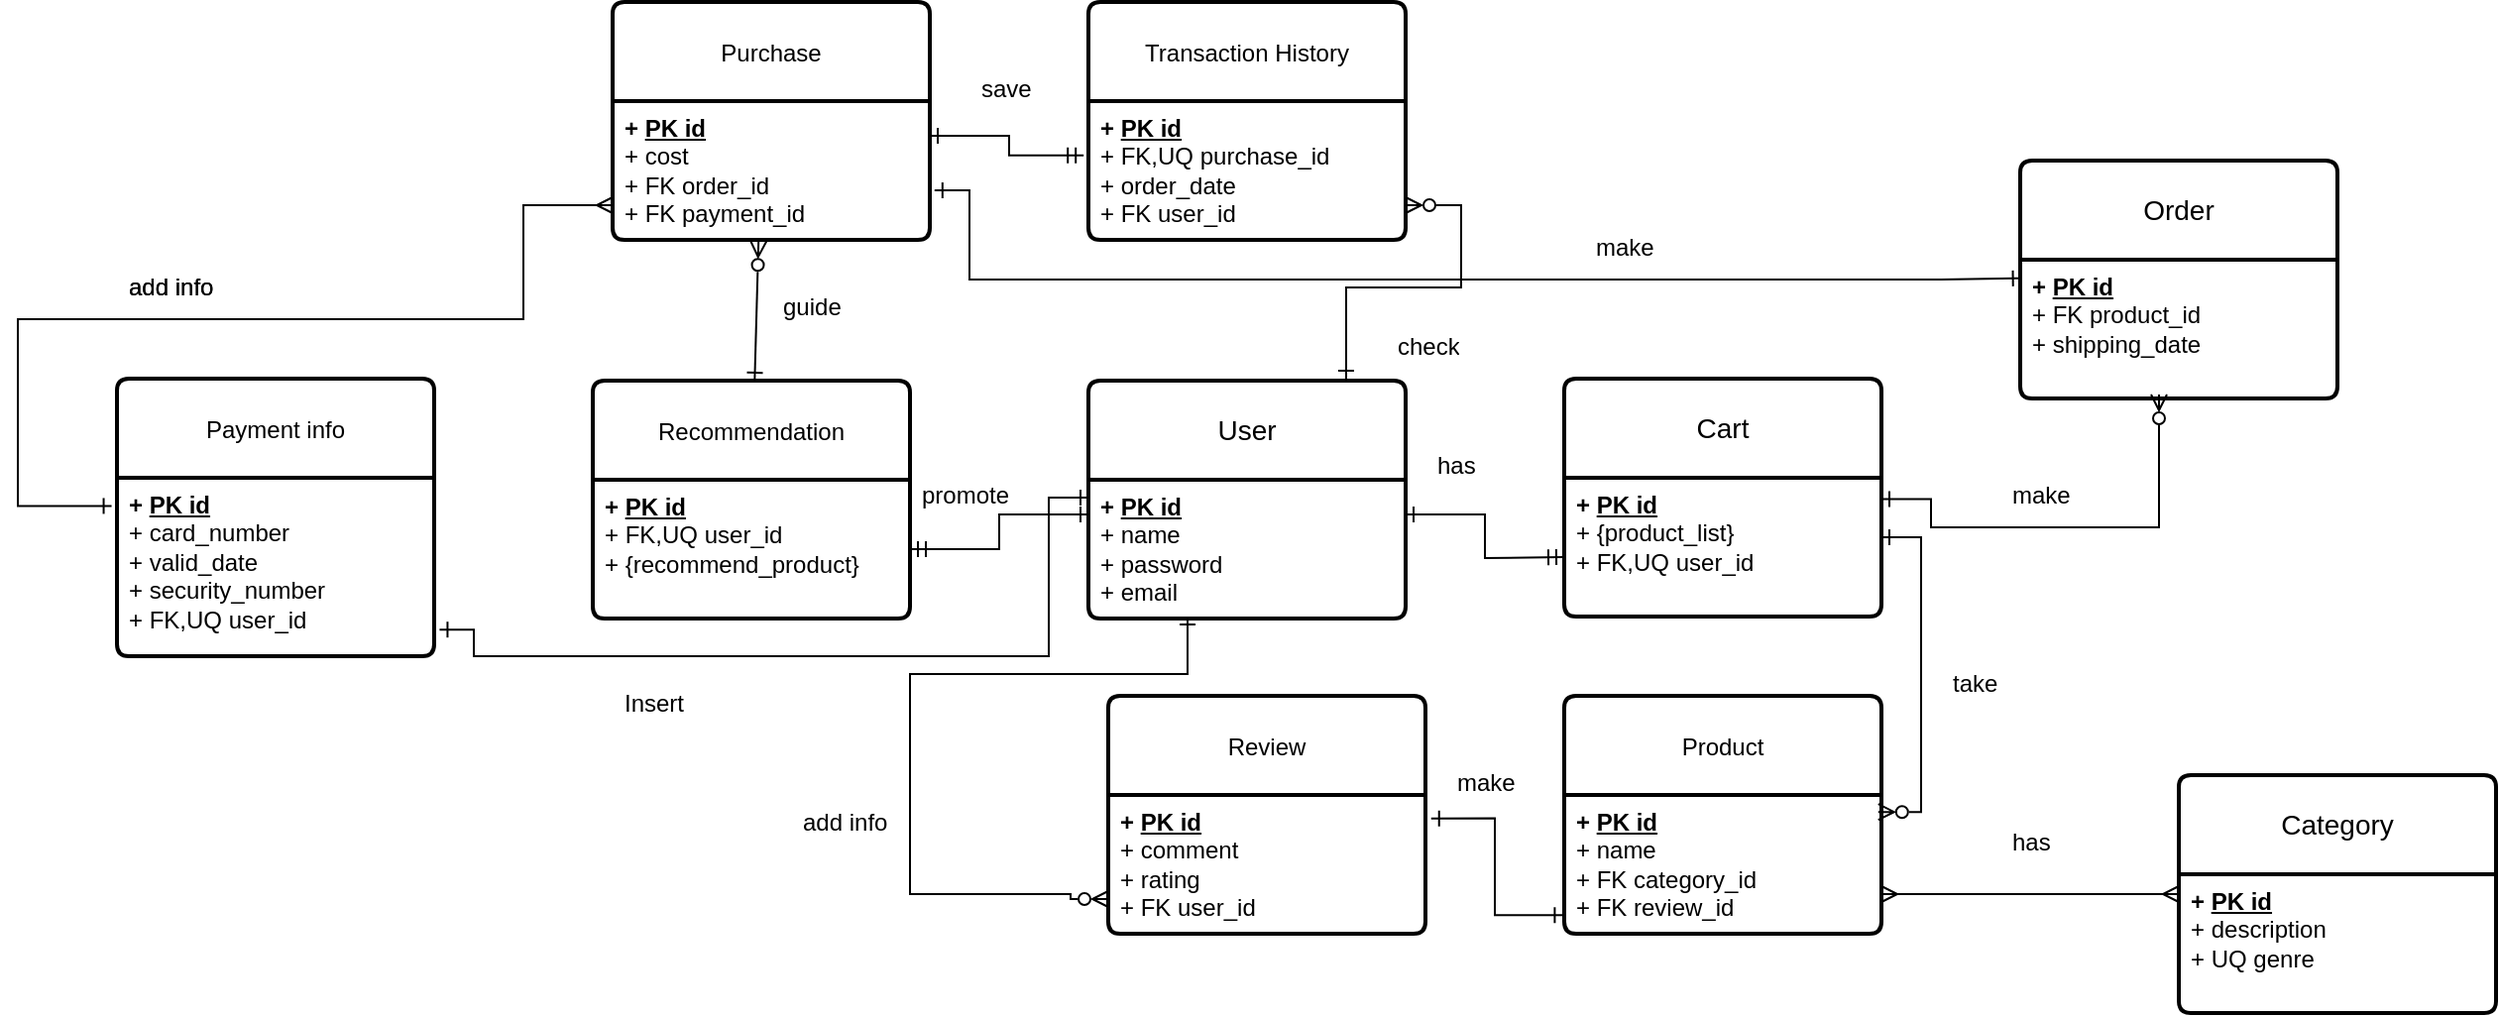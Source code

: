 <mxfile version="25.0.1">
  <diagram name="Page-1" id="g26OKvRavhr8cWzZ3qx9">
    <mxGraphModel grid="1" page="1" gridSize="10" guides="1" tooltips="1" connect="1" arrows="1" fold="1" pageScale="1" pageWidth="850" pageHeight="1100" math="0" shadow="0">
      <root>
        <mxCell id="0" />
        <mxCell id="1" parent="0" />
        <mxCell id="-FXv5omy3MzeQEBANu6x-1" value="User" style="swimlane;childLayout=stackLayout;horizontal=1;startSize=50;horizontalStack=0;rounded=1;fontSize=14;fontStyle=0;strokeWidth=2;resizeParent=0;resizeLast=1;shadow=0;dashed=0;align=center;arcSize=4;whiteSpace=wrap;html=1;" vertex="1" parent="1">
          <mxGeometry x="360" y="181" width="160" height="120" as="geometry">
            <mxRectangle x="360" y="180" width="70" height="50" as="alternateBounds" />
          </mxGeometry>
        </mxCell>
        <mxCell id="-FXv5omy3MzeQEBANu6x-2" value="&lt;b&gt;+&amp;nbsp;&lt;/b&gt;&lt;b&gt;&lt;u&gt;PK id&lt;/u&gt;&lt;/b&gt;&lt;div&gt;+ name&lt;/div&gt;&lt;div&gt;+ password&lt;/div&gt;&lt;div&gt;+ email&lt;/div&gt;" style="align=left;strokeColor=none;fillColor=none;spacingLeft=4;fontSize=12;verticalAlign=top;resizable=0;rotatable=0;part=1;html=1;" vertex="1" parent="-FXv5omy3MzeQEBANu6x-1">
          <mxGeometry y="50" width="160" height="70" as="geometry" />
        </mxCell>
        <mxCell id="-FXv5omy3MzeQEBANu6x-3" value="Category" style="swimlane;childLayout=stackLayout;horizontal=1;startSize=50;horizontalStack=0;rounded=1;fontSize=14;fontStyle=0;strokeWidth=2;resizeParent=0;resizeLast=1;shadow=0;dashed=0;align=center;arcSize=4;whiteSpace=wrap;html=1;" vertex="1" parent="1">
          <mxGeometry x="910" y="380" width="160" height="120" as="geometry" />
        </mxCell>
        <mxCell id="-FXv5omy3MzeQEBANu6x-4" value="&lt;span style=&quot;background-color: initial;&quot;&gt;&lt;b&gt;+&amp;nbsp;&lt;/b&gt;&lt;/span&gt;&lt;b&gt;&lt;u&gt;PK id&lt;/u&gt;&lt;/b&gt;&lt;div&gt;+ description&lt;br&gt;&lt;span style=&quot;background-color: initial;&quot;&gt;+ UQ genre&lt;/span&gt;&lt;/div&gt;" style="align=left;strokeColor=none;fillColor=none;spacingLeft=4;fontSize=12;verticalAlign=top;resizable=0;rotatable=0;part=1;html=1;" vertex="1" parent="-FXv5omy3MzeQEBANu6x-3">
          <mxGeometry y="50" width="160" height="70" as="geometry" />
        </mxCell>
        <mxCell id="-FXv5omy3MzeQEBANu6x-5" value="&lt;span style=&quot;font-size: 12px;&quot;&gt;Product&lt;/span&gt;" style="swimlane;childLayout=stackLayout;horizontal=1;startSize=50;horizontalStack=0;rounded=1;fontSize=14;fontStyle=0;strokeWidth=2;resizeParent=0;resizeLast=1;shadow=0;dashed=0;align=center;arcSize=4;whiteSpace=wrap;html=1;" vertex="1" parent="1">
          <mxGeometry x="600" y="340" width="160" height="120" as="geometry" />
        </mxCell>
        <mxCell id="-FXv5omy3MzeQEBANu6x-6" value="&lt;span style=&quot;background-color: initial;&quot;&gt;&lt;b&gt;+&amp;nbsp;&lt;/b&gt;&lt;/span&gt;&lt;b&gt;&lt;u&gt;PK id&lt;/u&gt;&lt;/b&gt;&lt;br&gt;&lt;span style=&quot;background-color: initial;&quot;&gt;+ name&lt;/span&gt;&lt;br&gt;&lt;span style=&quot;background-color: initial;&quot;&gt;+ FK category_id&lt;/span&gt;&lt;br&gt;&lt;span style=&quot;background-color: initial;&quot;&gt;+ FK review_id&lt;/span&gt;" style="align=left;strokeColor=none;fillColor=none;spacingLeft=4;fontSize=12;verticalAlign=top;resizable=0;rotatable=0;part=1;html=1;" vertex="1" parent="-FXv5omy3MzeQEBANu6x-5">
          <mxGeometry y="50" width="160" height="70" as="geometry" />
        </mxCell>
        <mxCell id="-FXv5omy3MzeQEBANu6x-7" value="&lt;span style=&quot;font-size: 12px;&quot;&gt;Review&lt;/span&gt;" style="swimlane;childLayout=stackLayout;horizontal=1;startSize=50;horizontalStack=0;rounded=1;fontSize=14;fontStyle=0;strokeWidth=2;resizeParent=0;resizeLast=1;shadow=0;dashed=0;align=center;arcSize=4;whiteSpace=wrap;html=1;" vertex="1" parent="1">
          <mxGeometry x="370" y="340" width="160" height="120" as="geometry" />
        </mxCell>
        <mxCell id="-FXv5omy3MzeQEBANu6x-8" value="&lt;span style=&quot;background-color: initial;&quot;&gt;&lt;b&gt;+&amp;nbsp;&lt;/b&gt;&lt;/span&gt;&lt;b&gt;&lt;u&gt;PK id&lt;/u&gt;&lt;/b&gt;&lt;br&gt;&lt;span style=&quot;background-color: initial;&quot;&gt;+ comment&lt;/span&gt;&lt;br&gt;&lt;span style=&quot;background-color: initial;&quot;&gt;+ rating&lt;/span&gt;&lt;br&gt;&lt;span style=&quot;background-color: initial;&quot;&gt;+ FK user_id&lt;/span&gt;" style="align=left;strokeColor=none;fillColor=none;spacingLeft=4;fontSize=12;verticalAlign=top;resizable=0;rotatable=0;part=1;html=1;" vertex="1" parent="-FXv5omy3MzeQEBANu6x-7">
          <mxGeometry y="50" width="160" height="70" as="geometry" />
        </mxCell>
        <mxCell id="-FXv5omy3MzeQEBANu6x-9" value="&lt;span style=&quot;font-size: 12px;&quot;&gt;Payment info&lt;/span&gt;" style="swimlane;childLayout=stackLayout;horizontal=1;startSize=50;horizontalStack=0;rounded=1;fontSize=14;fontStyle=0;strokeWidth=2;resizeParent=0;resizeLast=1;shadow=0;dashed=0;align=center;arcSize=4;whiteSpace=wrap;html=1;" vertex="1" parent="1">
          <mxGeometry x="-130" y="180" width="160" height="140" as="geometry" />
        </mxCell>
        <mxCell id="-FXv5omy3MzeQEBANu6x-10" value="&lt;span style=&quot;background-color: initial;&quot;&gt;&lt;b&gt;+&amp;nbsp;&lt;/b&gt;&lt;/span&gt;&lt;b&gt;&lt;u&gt;PK id&lt;/u&gt;&lt;/b&gt;&lt;br&gt;&lt;span style=&quot;background-color: initial;&quot;&gt;+ card_number&lt;/span&gt;&lt;br&gt;&lt;span style=&quot;background-color: initial;&quot;&gt;+ valid_date&lt;/span&gt;&lt;br&gt;&lt;span style=&quot;background-color: initial;&quot;&gt;+ security_number&lt;/span&gt;&lt;br&gt;&lt;span style=&quot;background-color: initial;&quot;&gt;+ FK,UQ user_id&lt;/span&gt;" style="align=left;strokeColor=none;fillColor=none;spacingLeft=4;fontSize=12;verticalAlign=top;resizable=0;rotatable=0;part=1;html=1;" vertex="1" parent="-FXv5omy3MzeQEBANu6x-9">
          <mxGeometry y="50" width="160" height="90" as="geometry" />
        </mxCell>
        <mxCell id="-FXv5omy3MzeQEBANu6x-11" value="&lt;span style=&quot;font-size: 12px;&quot;&gt;R&lt;/span&gt;&lt;span style=&quot;font-size: 12px; background-color: initial;&quot;&gt;ecommendation&lt;/span&gt;" style="swimlane;childLayout=stackLayout;horizontal=1;startSize=50;horizontalStack=0;rounded=1;fontSize=14;fontStyle=0;strokeWidth=2;resizeParent=0;resizeLast=1;shadow=0;dashed=0;align=center;arcSize=4;whiteSpace=wrap;html=1;" vertex="1" parent="1">
          <mxGeometry x="110" y="181" width="160" height="120" as="geometry" />
        </mxCell>
        <mxCell id="-FXv5omy3MzeQEBANu6x-12" value="&lt;span style=&quot;background-color: initial;&quot;&gt;&lt;b&gt;+&amp;nbsp;&lt;/b&gt;&lt;/span&gt;&lt;b&gt;&lt;u&gt;PK id&lt;/u&gt;&lt;/b&gt;&lt;br&gt;&lt;span style=&quot;background-color: initial;&quot;&gt;+ FK,UQ user_id&lt;/span&gt;&lt;br&gt;&lt;span style=&quot;background-color: initial;&quot;&gt;+ {recommend_product}&lt;/span&gt;" style="align=left;strokeColor=none;fillColor=none;spacingLeft=4;fontSize=12;verticalAlign=top;resizable=0;rotatable=0;part=1;html=1;" vertex="1" parent="-FXv5omy3MzeQEBANu6x-11">
          <mxGeometry y="50" width="160" height="70" as="geometry" />
        </mxCell>
        <mxCell id="-FXv5omy3MzeQEBANu6x-13" value="&lt;span style=&quot;font-size: 12px;&quot;&gt;Purchase&lt;/span&gt;" style="swimlane;childLayout=stackLayout;horizontal=1;startSize=50;horizontalStack=0;rounded=1;fontSize=14;fontStyle=0;strokeWidth=2;resizeParent=0;resizeLast=1;shadow=0;dashed=0;align=center;arcSize=4;whiteSpace=wrap;html=1;" vertex="1" parent="1">
          <mxGeometry x="120" y="-10" width="160" height="120" as="geometry" />
        </mxCell>
        <mxCell id="-FXv5omy3MzeQEBANu6x-14" value="&lt;span style=&quot;background-color: initial;&quot;&gt;&lt;b&gt;+&amp;nbsp;&lt;/b&gt;&lt;/span&gt;&lt;b&gt;&lt;u&gt;PK id&lt;/u&gt;&lt;/b&gt;&lt;br&gt;&lt;span style=&quot;background-color: initial;&quot;&gt;+ cost&lt;/span&gt;&lt;br&gt;&lt;span style=&quot;background-color: initial;&quot;&gt;+ FK order_id&lt;/span&gt;&lt;br&gt;&lt;span style=&quot;background-color: initial;&quot;&gt;+ FK payment_id&lt;/span&gt;" style="align=left;strokeColor=none;fillColor=none;spacingLeft=4;fontSize=12;verticalAlign=top;resizable=0;rotatable=0;part=1;html=1;" vertex="1" parent="-FXv5omy3MzeQEBANu6x-13">
          <mxGeometry y="50" width="160" height="70" as="geometry" />
        </mxCell>
        <mxCell id="-FXv5omy3MzeQEBANu6x-15" value="&lt;span style=&quot;font-size: 12px;&quot;&gt;Transaction History&lt;/span&gt;" style="swimlane;childLayout=stackLayout;horizontal=1;startSize=50;horizontalStack=0;rounded=1;fontSize=14;fontStyle=0;strokeWidth=2;resizeParent=0;resizeLast=1;shadow=0;dashed=0;align=center;arcSize=4;whiteSpace=wrap;html=1;" vertex="1" parent="1">
          <mxGeometry x="360" y="-10" width="160" height="120" as="geometry" />
        </mxCell>
        <mxCell id="-FXv5omy3MzeQEBANu6x-16" value="&lt;span style=&quot;background-color: initial;&quot;&gt;&lt;b&gt;+ &lt;u&gt;PK id&lt;/u&gt;&lt;/b&gt;&lt;/span&gt;&lt;br&gt;&lt;span style=&quot;background-color: initial;&quot;&gt;+ FK,UQ purchase_id&lt;/span&gt;&lt;br&gt;&lt;span style=&quot;background-color: initial;&quot;&gt;+ order_date&lt;/span&gt;&lt;br&gt;&lt;span style=&quot;background-color: initial;&quot;&gt;+ FK user_id&lt;/span&gt;" style="align=left;strokeColor=none;fillColor=none;spacingLeft=4;fontSize=12;verticalAlign=top;resizable=0;rotatable=0;part=1;html=1;" vertex="1" parent="-FXv5omy3MzeQEBANu6x-15">
          <mxGeometry y="50" width="160" height="70" as="geometry" />
        </mxCell>
        <mxCell id="-FXv5omy3MzeQEBANu6x-17" value="Order" style="swimlane;childLayout=stackLayout;horizontal=1;startSize=50;horizontalStack=0;rounded=1;fontSize=14;fontStyle=0;strokeWidth=2;resizeParent=0;resizeLast=1;shadow=0;dashed=0;align=center;arcSize=4;whiteSpace=wrap;html=1;" vertex="1" parent="1">
          <mxGeometry x="830" y="70" width="160" height="120" as="geometry" />
        </mxCell>
        <mxCell id="-FXv5omy3MzeQEBANu6x-18" value="&lt;span style=&quot;background-color: initial;&quot;&gt;&lt;b&gt;+&amp;nbsp;&lt;/b&gt;&lt;/span&gt;&lt;b&gt;&lt;u&gt;PK id&lt;/u&gt;&lt;/b&gt;&lt;br&gt;&lt;span style=&quot;background-color: initial;&quot;&gt;+ FK product_id&lt;/span&gt;&lt;br&gt;&lt;span style=&quot;background-color: initial;&quot;&gt;+ shipping_date&lt;/span&gt;" style="align=left;strokeColor=none;fillColor=none;spacingLeft=4;fontSize=12;verticalAlign=top;resizable=0;rotatable=0;part=1;html=1;" vertex="1" parent="-FXv5omy3MzeQEBANu6x-17">
          <mxGeometry y="50" width="160" height="70" as="geometry" />
        </mxCell>
        <mxCell id="-FXv5omy3MzeQEBANu6x-19" value="Cart" style="swimlane;childLayout=stackLayout;horizontal=1;startSize=50;horizontalStack=0;rounded=1;fontSize=14;fontStyle=0;strokeWidth=2;resizeParent=0;resizeLast=1;shadow=0;dashed=0;align=center;arcSize=4;whiteSpace=wrap;html=1;" vertex="1" parent="1">
          <mxGeometry x="600" y="180" width="160" height="120" as="geometry" />
        </mxCell>
        <mxCell id="-FXv5omy3MzeQEBANu6x-20" value="&lt;span style=&quot;background-color: initial;&quot;&gt;&lt;b&gt;+&amp;nbsp;&lt;/b&gt;&lt;/span&gt;&lt;b&gt;&lt;u&gt;PK id&lt;/u&gt;&lt;/b&gt;&lt;br&gt;&lt;span style=&quot;background-color: initial;&quot;&gt;+ {product_list}&lt;/span&gt;&lt;br&gt;&lt;span style=&quot;background-color: initial;&quot;&gt;+ FK,UQ user_id&lt;/span&gt;" style="align=left;strokeColor=none;fillColor=none;spacingLeft=4;fontSize=12;verticalAlign=top;resizable=0;rotatable=0;part=1;html=1;" vertex="1" parent="-FXv5omy3MzeQEBANu6x-19">
          <mxGeometry y="50" width="160" height="70" as="geometry" />
        </mxCell>
        <mxCell id="-FXv5omy3MzeQEBANu6x-21" value="" style="endArrow=ERmandOne;html=1;rounded=0;exitX=1;exitY=0.25;exitDx=0;exitDy=0;edgeStyle=orthogonalEdgeStyle;startArrow=ERone;startFill=0;endFill=0;" edge="1" parent="1" source="-FXv5omy3MzeQEBANu6x-2">
          <mxGeometry relative="1" as="geometry">
            <mxPoint x="540" y="310" as="sourcePoint" />
            <mxPoint x="600" y="270" as="targetPoint" />
          </mxGeometry>
        </mxCell>
        <mxCell id="-FXv5omy3MzeQEBANu6x-22" value="" style="endArrow=ERzeroToMany;html=1;rounded=0;edgeStyle=orthogonalEdgeStyle;entryX=0;entryY=0.75;entryDx=0;entryDy=0;startArrow=ERone;startFill=0;endFill=0;" edge="1" parent="1" target="-FXv5omy3MzeQEBANu6x-8">
          <mxGeometry relative="1" as="geometry">
            <mxPoint x="410" y="300" as="sourcePoint" />
            <mxPoint x="351" y="455" as="targetPoint" />
            <Array as="points">
              <mxPoint x="410" y="329" />
              <mxPoint x="270" y="329" />
              <mxPoint x="270" y="440" />
              <mxPoint x="351" y="440" />
              <mxPoint x="351" y="443" />
            </Array>
          </mxGeometry>
        </mxCell>
        <mxCell id="-FXv5omy3MzeQEBANu6x-23" value="" style="endArrow=ERone;html=1;rounded=0;entryX=0;entryY=0.25;entryDx=0;entryDy=0;edgeStyle=orthogonalEdgeStyle;startArrow=ERmandOne;startFill=0;endFill=0;" edge="1" parent="1" source="-FXv5omy3MzeQEBANu6x-12" target="-FXv5omy3MzeQEBANu6x-2">
          <mxGeometry relative="1" as="geometry">
            <mxPoint x="250" y="330" as="sourcePoint" />
            <mxPoint x="410" y="330" as="targetPoint" />
          </mxGeometry>
        </mxCell>
        <mxCell id="-FXv5omy3MzeQEBANu6x-24" value="" style="endArrow=ERmany;html=1;rounded=0;exitX=0;exitY=0.5;exitDx=0;exitDy=0;edgeStyle=orthogonalEdgeStyle;startArrow=ERmany;startFill=0;endFill=0;" edge="1" parent="1" source="-FXv5omy3MzeQEBANu6x-3">
          <mxGeometry relative="1" as="geometry">
            <mxPoint x="790" y="530" as="sourcePoint" />
            <mxPoint x="760" y="440" as="targetPoint" />
            <Array as="points">
              <mxPoint x="890" y="440" />
            </Array>
          </mxGeometry>
        </mxCell>
        <mxCell id="-FXv5omy3MzeQEBANu6x-25" value="" style="endArrow=ERone;html=1;rounded=0;exitX=0.99;exitY=0.123;exitDx=0;exitDy=0;exitPerimeter=0;edgeStyle=orthogonalEdgeStyle;startArrow=ERzeroToMany;startFill=0;endFill=0;" edge="1" parent="1" source="-FXv5omy3MzeQEBANu6x-6" target="-FXv5omy3MzeQEBANu6x-20">
          <mxGeometry relative="1" as="geometry">
            <mxPoint x="780.0" y="394.79" as="sourcePoint" />
            <mxPoint x="786.4" y="270.0" as="targetPoint" />
            <Array as="points">
              <mxPoint x="780" y="399" />
              <mxPoint x="780" y="260" />
            </Array>
          </mxGeometry>
        </mxCell>
        <mxCell id="-FXv5omy3MzeQEBANu6x-26" value="" style="endArrow=ERzeroToMany;html=1;rounded=0;exitX=0.645;exitY=0.04;exitDx=0;exitDy=0;exitPerimeter=0;edgeStyle=orthogonalEdgeStyle;entryX=1;entryY=0.75;entryDx=0;entryDy=0;endFill=0;startArrow=ERone;startFill=0;" edge="1" parent="1" target="-FXv5omy3MzeQEBANu6x-16">
          <mxGeometry relative="1" as="geometry">
            <mxPoint x="490.0" y="180.0" as="sourcePoint" />
            <mxPoint x="546.8" y="94.2" as="targetPoint" />
            <Array as="points">
              <mxPoint x="490" y="134" />
              <mxPoint x="548" y="134" />
              <mxPoint x="548" y="93" />
            </Array>
          </mxGeometry>
        </mxCell>
        <mxCell id="-FXv5omy3MzeQEBANu6x-27" value="" style="endArrow=ERone;html=1;rounded=0;exitX=1.018;exitY=0.169;exitDx=0;exitDy=0;exitPerimeter=0;entryX=-0.005;entryY=0.866;entryDx=0;entryDy=0;entryPerimeter=0;edgeStyle=orthogonalEdgeStyle;startArrow=ERone;startFill=0;endFill=0;" edge="1" parent="1" source="-FXv5omy3MzeQEBANu6x-8" target="-FXv5omy3MzeQEBANu6x-6">
          <mxGeometry relative="1" as="geometry">
            <mxPoint x="390" y="380" as="sourcePoint" />
            <mxPoint x="550" y="380" as="targetPoint" />
          </mxGeometry>
        </mxCell>
        <mxCell id="-FXv5omy3MzeQEBANu6x-28" value="" style="endArrow=ERmany;html=1;rounded=0;entryX=0;entryY=0.75;entryDx=0;entryDy=0;exitX=-0.017;exitY=0.158;exitDx=0;exitDy=0;exitPerimeter=0;edgeStyle=orthogonalEdgeStyle;startArrow=ERone;startFill=0;endFill=0;" edge="1" parent="1" source="-FXv5omy3MzeQEBANu6x-10" target="-FXv5omy3MzeQEBANu6x-14">
          <mxGeometry relative="1" as="geometry">
            <mxPoint x="-180" y="140" as="sourcePoint" />
            <mxPoint x="-20" y="140" as="targetPoint" />
            <Array as="points">
              <mxPoint x="-180" y="244" />
              <mxPoint x="-180" y="150" />
              <mxPoint x="75" y="150" />
              <mxPoint x="75" y="93" />
            </Array>
          </mxGeometry>
        </mxCell>
        <mxCell id="-FXv5omy3MzeQEBANu6x-29" value="" style="endArrow=ERmandOne;html=1;rounded=0;exitX=1;exitY=0.25;exitDx=0;exitDy=0;entryX=-0.015;entryY=0.391;entryDx=0;entryDy=0;entryPerimeter=0;edgeStyle=orthogonalEdgeStyle;startArrow=ERone;startFill=0;endFill=0;" edge="1" parent="1" source="-FXv5omy3MzeQEBANu6x-14" target="-FXv5omy3MzeQEBANu6x-16">
          <mxGeometry relative="1" as="geometry">
            <mxPoint x="240" y="150" as="sourcePoint" />
            <mxPoint x="400" y="150" as="targetPoint" />
          </mxGeometry>
        </mxCell>
        <mxCell id="-FXv5omy3MzeQEBANu6x-30" value="" style="endArrow=ERone;html=1;rounded=0;exitX=1.015;exitY=0.643;exitDx=0;exitDy=0;exitPerimeter=0;entryX=0.002;entryY=0.134;entryDx=0;entryDy=0;entryPerimeter=0;edgeStyle=orthogonalEdgeStyle;startArrow=ERone;startFill=0;endFill=0;" edge="1" parent="1" source="-FXv5omy3MzeQEBANu6x-14" target="-FXv5omy3MzeQEBANu6x-18">
          <mxGeometry relative="1" as="geometry">
            <mxPoint x="290" y="140" as="sourcePoint" />
            <mxPoint x="450" y="140" as="targetPoint" />
            <Array as="points">
              <mxPoint x="300" y="85" />
              <mxPoint x="300" y="130" />
              <mxPoint x="790" y="129" />
            </Array>
          </mxGeometry>
        </mxCell>
        <mxCell id="-FXv5omy3MzeQEBANu6x-31" value="" style="endArrow=ERone;html=1;rounded=0;edgeStyle=orthogonalEdgeStyle;startArrow=ERone;startFill=0;endFill=0;exitX=1.017;exitY=0.851;exitDx=0;exitDy=0;exitPerimeter=0;" edge="1" parent="1" source="-FXv5omy3MzeQEBANu6x-10">
          <mxGeometry relative="1" as="geometry">
            <mxPoint x="40" y="306" as="sourcePoint" />
            <mxPoint x="360" y="240" as="targetPoint" />
            <Array as="points">
              <mxPoint x="50" y="307" />
              <mxPoint x="50" y="320" />
              <mxPoint x="340" y="320" />
              <mxPoint x="340" y="240" />
            </Array>
          </mxGeometry>
        </mxCell>
        <mxCell id="-FXv5omy3MzeQEBANu6x-32" value="" style="endArrow=ERzeroToMany;html=1;rounded=0;exitX=1.03;exitY=0.157;exitDx=0;exitDy=0;exitPerimeter=0;edgeStyle=orthogonalEdgeStyle;startArrow=ERone;startFill=0;endFill=0;" edge="1" parent="1">
          <mxGeometry relative="1" as="geometry">
            <mxPoint x="760.0" y="240.79" as="sourcePoint" />
            <mxPoint x="900" y="188" as="targetPoint" />
            <Array as="points">
              <mxPoint x="785" y="241" />
              <mxPoint x="785" y="255" />
              <mxPoint x="900" y="255" />
            </Array>
          </mxGeometry>
        </mxCell>
        <mxCell id="-FXv5omy3MzeQEBANu6x-33" value="" style="endArrow=ERone;html=1;rounded=0;exitX=0.46;exitY=1.009;exitDx=0;exitDy=0;exitPerimeter=0;startArrow=ERzeroToMany;startFill=0;endFill=0;" edge="1" parent="1" source="-FXv5omy3MzeQEBANu6x-14" target="-FXv5omy3MzeQEBANu6x-11">
          <mxGeometry relative="1" as="geometry">
            <mxPoint x="230" y="210" as="sourcePoint" />
            <mxPoint x="390" y="210" as="targetPoint" />
          </mxGeometry>
        </mxCell>
        <mxCell id="-FXv5omy3MzeQEBANu6x-34" value="&lt;span style=&quot;text-align: center;&quot;&gt;add info&lt;/span&gt;" style="text;strokeColor=none;fillColor=none;spacingLeft=4;spacingRight=4;overflow=hidden;rotatable=0;points=[[0,0.5],[1,0.5]];portConstraint=eastwest;fontSize=12;whiteSpace=wrap;html=1;" vertex="1" parent="1">
          <mxGeometry x="-130" y="120" width="60" height="30" as="geometry" />
        </mxCell>
        <mxCell id="-FXv5omy3MzeQEBANu6x-35" value="&lt;span style=&quot;text-align: center;&quot;&gt;add info&lt;/span&gt;" style="text;strokeColor=none;fillColor=none;spacingLeft=4;spacingRight=4;overflow=hidden;rotatable=0;points=[[0,0.5],[1,0.5]];portConstraint=eastwest;fontSize=12;whiteSpace=wrap;html=1;" vertex="1" parent="1">
          <mxGeometry x="-130" y="120" width="60" height="30" as="geometry" />
        </mxCell>
        <mxCell id="-FXv5omy3MzeQEBANu6x-36" value="&lt;span style=&quot;text-align: center;&quot;&gt;save&lt;/span&gt;" style="text;strokeColor=none;fillColor=none;spacingLeft=4;spacingRight=4;overflow=hidden;rotatable=0;points=[[0,0.5],[1,0.5]];portConstraint=eastwest;fontSize=12;whiteSpace=wrap;html=1;" vertex="1" parent="1">
          <mxGeometry x="300" y="20" width="60" height="30" as="geometry" />
        </mxCell>
        <mxCell id="-FXv5omy3MzeQEBANu6x-37" value="&lt;span style=&quot;text-align: center;&quot;&gt;Insert&lt;/span&gt;" style="text;strokeColor=none;fillColor=none;spacingLeft=4;spacingRight=4;overflow=hidden;rotatable=0;points=[[0,0.5],[1,0.5]];portConstraint=eastwest;fontSize=12;whiteSpace=wrap;html=1;" vertex="1" parent="1">
          <mxGeometry x="120" y="330" width="60" height="30" as="geometry" />
        </mxCell>
        <mxCell id="-FXv5omy3MzeQEBANu6x-38" value="&lt;span style=&quot;text-align: center;&quot;&gt;guide&lt;/span&gt;" style="text;strokeColor=none;fillColor=none;spacingLeft=4;spacingRight=4;overflow=hidden;rotatable=0;points=[[0,0.5],[1,0.5]];portConstraint=eastwest;fontSize=12;whiteSpace=wrap;html=1;" vertex="1" parent="1">
          <mxGeometry x="200" y="130" width="60" height="30" as="geometry" />
        </mxCell>
        <mxCell id="-FXv5omy3MzeQEBANu6x-39" value="&lt;span style=&quot;text-align: center;&quot;&gt;make&lt;/span&gt;" style="text;strokeColor=none;fillColor=none;spacingLeft=4;spacingRight=4;overflow=hidden;rotatable=0;points=[[0,0.5],[1,0.5]];portConstraint=eastwest;fontSize=12;whiteSpace=wrap;html=1;" vertex="1" parent="1">
          <mxGeometry x="540" y="370" width="60" height="30" as="geometry" />
        </mxCell>
        <mxCell id="-FXv5omy3MzeQEBANu6x-40" value="&lt;span style=&quot;text-align: center;&quot;&gt;add info&lt;/span&gt;" style="text;strokeColor=none;fillColor=none;spacingLeft=4;spacingRight=4;overflow=hidden;rotatable=0;points=[[0,0.5],[1,0.5]];portConstraint=eastwest;fontSize=12;whiteSpace=wrap;html=1;" vertex="1" parent="1">
          <mxGeometry x="210" y="390" width="60" height="30" as="geometry" />
        </mxCell>
        <mxCell id="-FXv5omy3MzeQEBANu6x-41" value="&lt;span style=&quot;text-align: center;&quot;&gt;has&lt;/span&gt;" style="text;strokeColor=none;fillColor=none;spacingLeft=4;spacingRight=4;overflow=hidden;rotatable=0;points=[[0,0.5],[1,0.5]];portConstraint=eastwest;fontSize=12;whiteSpace=wrap;html=1;" vertex="1" parent="1">
          <mxGeometry x="530" y="210" width="60" height="30" as="geometry" />
        </mxCell>
        <mxCell id="-FXv5omy3MzeQEBANu6x-42" value="&lt;span style=&quot;text-align: center;&quot;&gt;promote&lt;/span&gt;" style="text;strokeColor=none;fillColor=none;spacingLeft=4;spacingRight=4;overflow=hidden;rotatable=0;points=[[0,0.5],[1,0.5]];portConstraint=eastwest;fontSize=12;whiteSpace=wrap;html=1;" vertex="1" parent="1">
          <mxGeometry x="270" y="225" width="60" height="30" as="geometry" />
        </mxCell>
        <mxCell id="-FXv5omy3MzeQEBANu6x-43" value="&lt;span style=&quot;text-align: center;&quot;&gt;make&lt;/span&gt;" style="text;strokeColor=none;fillColor=none;spacingLeft=4;spacingRight=4;overflow=hidden;rotatable=0;points=[[0,0.5],[1,0.5]];portConstraint=eastwest;fontSize=12;whiteSpace=wrap;html=1;" vertex="1" parent="1">
          <mxGeometry x="610" y="100" width="60" height="30" as="geometry" />
        </mxCell>
        <mxCell id="-FXv5omy3MzeQEBANu6x-44" value="&lt;span style=&quot;text-align: center;&quot;&gt;take&lt;/span&gt;" style="text;strokeColor=none;fillColor=none;spacingLeft=4;spacingRight=4;overflow=hidden;rotatable=0;points=[[0,0.5],[1,0.5]];portConstraint=eastwest;fontSize=12;whiteSpace=wrap;html=1;" vertex="1" parent="1">
          <mxGeometry x="790" y="320" width="60" height="30" as="geometry" />
        </mxCell>
        <mxCell id="-FXv5omy3MzeQEBANu6x-45" value="&lt;span style=&quot;text-align: center;&quot;&gt;has&lt;/span&gt;" style="text;strokeColor=none;fillColor=none;spacingLeft=4;spacingRight=4;overflow=hidden;rotatable=0;points=[[0,0.5],[1,0.5]];portConstraint=eastwest;fontSize=12;whiteSpace=wrap;html=1;" vertex="1" parent="1">
          <mxGeometry x="820" y="400" width="60" height="30" as="geometry" />
        </mxCell>
        <mxCell id="-FXv5omy3MzeQEBANu6x-46" value="&lt;span style=&quot;text-align: center;&quot;&gt;make&lt;/span&gt;" style="text;strokeColor=none;fillColor=none;spacingLeft=4;spacingRight=4;overflow=hidden;rotatable=0;points=[[0,0.5],[1,0.5]];portConstraint=eastwest;fontSize=12;whiteSpace=wrap;html=1;" vertex="1" parent="1">
          <mxGeometry x="820" y="225" width="60" height="30" as="geometry" />
        </mxCell>
        <mxCell id="-FXv5omy3MzeQEBANu6x-47" value="&lt;span style=&quot;text-align: center;&quot;&gt;check&lt;/span&gt;" style="text;strokeColor=none;fillColor=none;spacingLeft=4;spacingRight=4;overflow=hidden;rotatable=0;points=[[0,0.5],[1,0.5]];portConstraint=eastwest;fontSize=12;whiteSpace=wrap;html=1;" vertex="1" parent="1">
          <mxGeometry x="510" y="150" width="60" height="30" as="geometry" />
        </mxCell>
      </root>
    </mxGraphModel>
  </diagram>
</mxfile>
